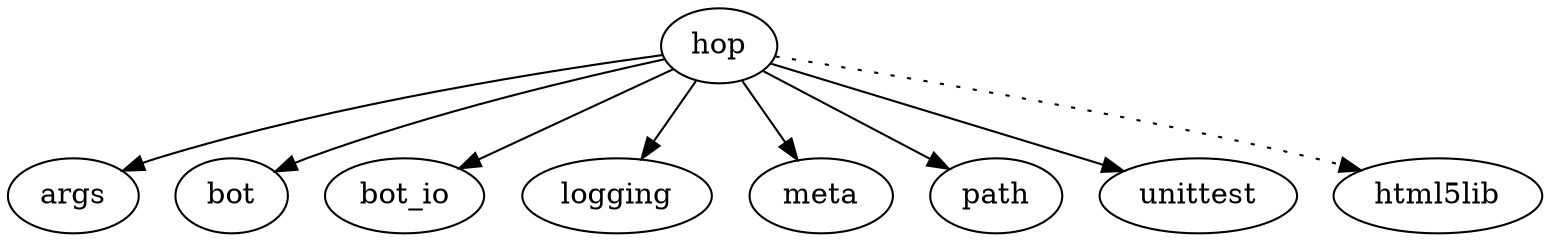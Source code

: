 digraph G {
  hop -> args
  hop -> bot
  hop -> bot_io
  hop -> logging
  hop -> meta
  hop -> path
  hop -> unittest
  hop -> html5lib [style=dotted]
}

